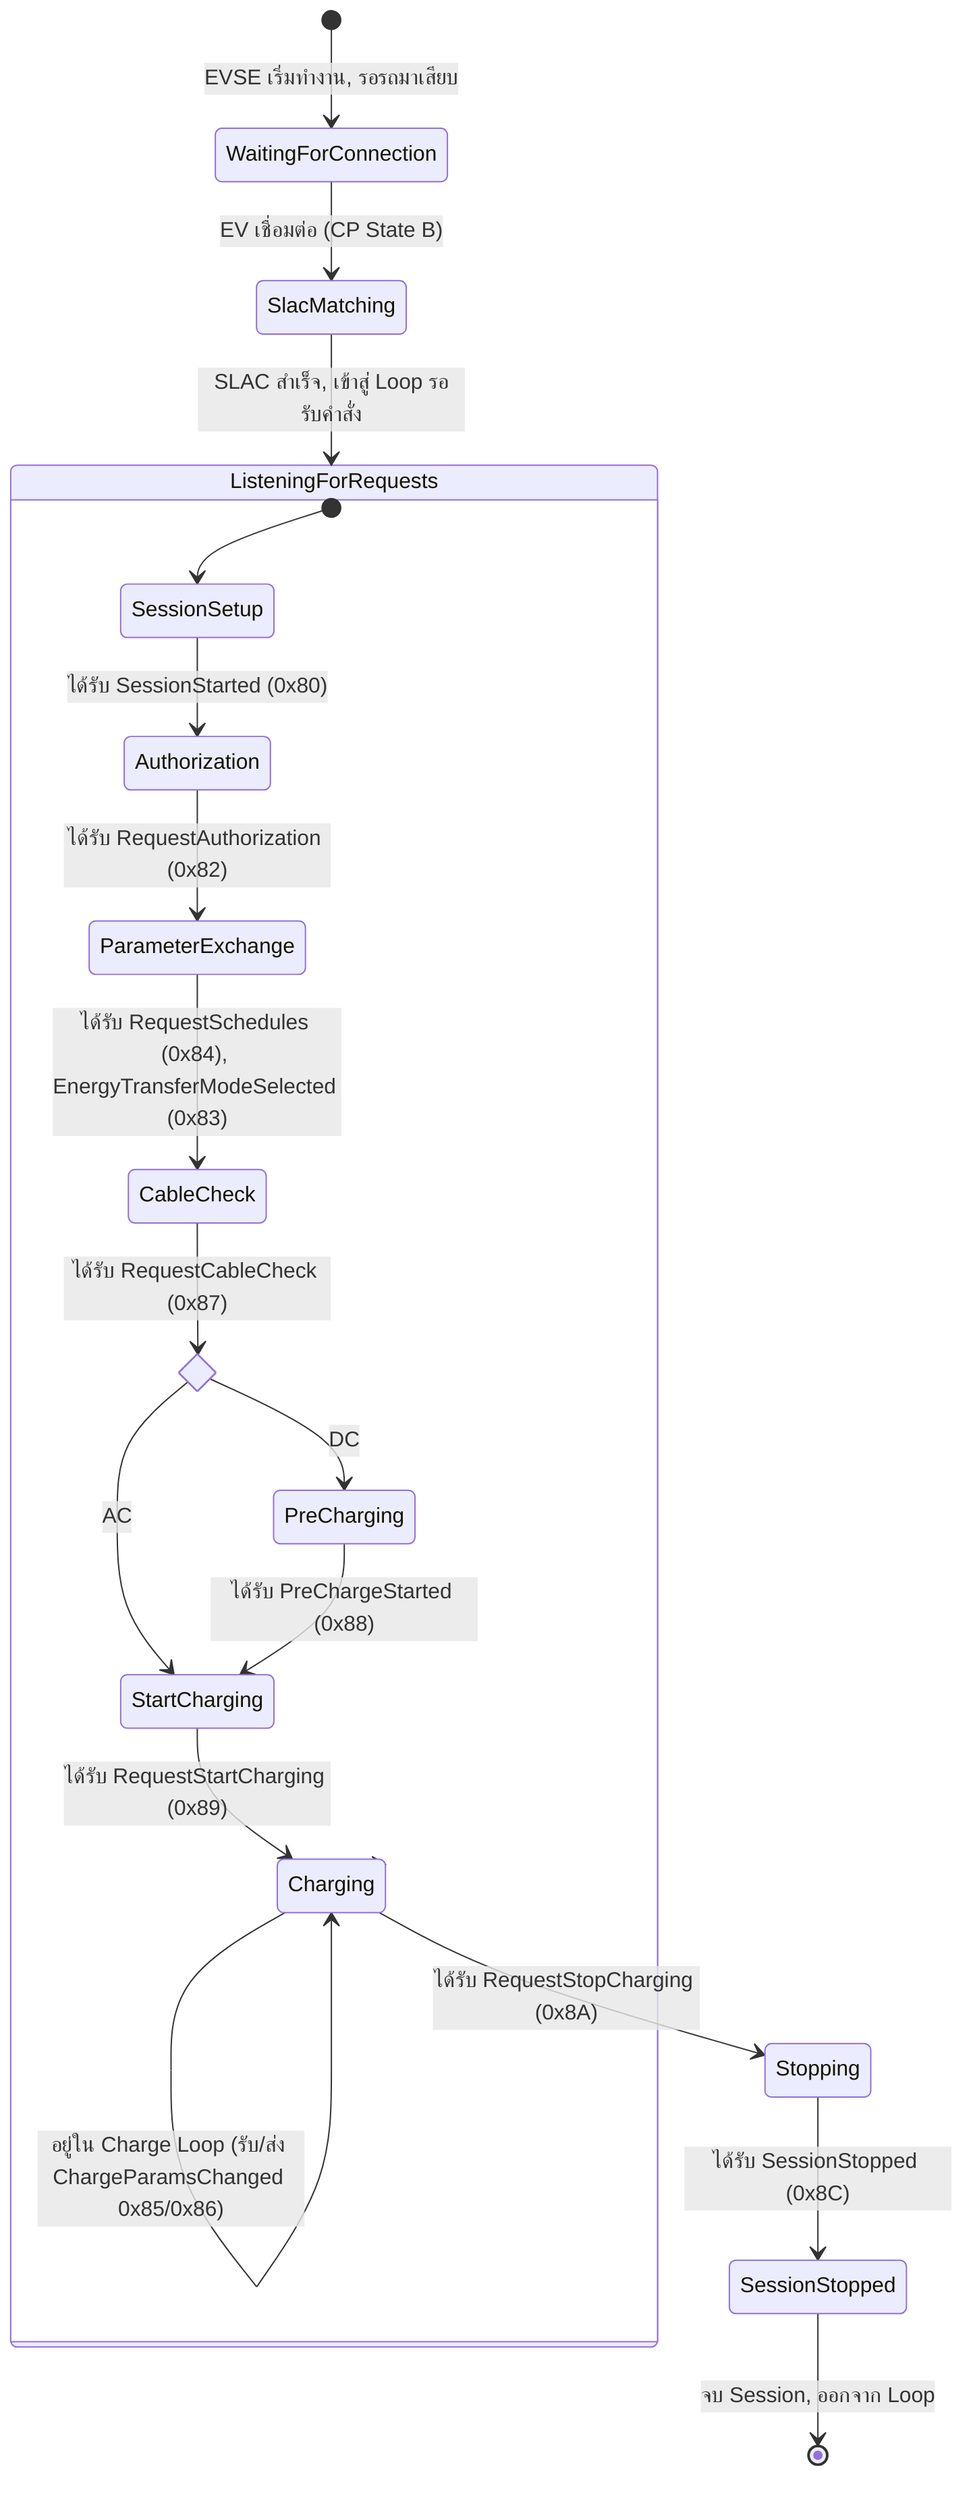 stateDiagram-v2
    direction TB
    [*] --> WaitingForConnection: EVSE เริ่มทำงาน, รอรถมาเสียบ

    WaitingForConnection --> SlacMatching: EV เชื่อมต่อ (CP State B)
    SlacMatching --> ListeningForRequests: SLAC สำเร็จ, เข้าสู่ Loop รอรับคำสั่ง

    state ListeningForRequests {
        direction TB
        [*] --> SessionSetup
        SessionSetup --> Authorization: ได้รับ SessionStarted (0x80)
        Authorization --> ParameterExchange: ได้รับ RequestAuthorization (0x82)
        ParameterExchange --> CableCheck: ได้รับ RequestSchedules (0x84), EnergyTransferModeSelected (0x83)
        
        state if_dc_charging <<choice>>
        CableCheck --> if_dc_charging: ได้รับ RequestCableCheck (0x87)
        if_dc_charging --> PreCharging : DC
        if_dc_charging --> StartCharging : AC

        PreCharging --> StartCharging: ได้รับ PreChargeStarted (0x88)
        StartCharging --> Charging: ได้รับ RequestStartCharging (0x89)
    }

    ListeningForRequests --> Charging

    Charging --> Charging: อยู่ใน Charge Loop (รับ/ส่ง ChargeParamsChanged 0x85/0x86)
    Charging --> Stopping: ได้รับ RequestStopCharging (0x8A)
    
    Stopping --> SessionStopped: ได้รับ SessionStopped (0x8C)
    SessionStopped --> [*]: จบ Session, ออกจาก Loop